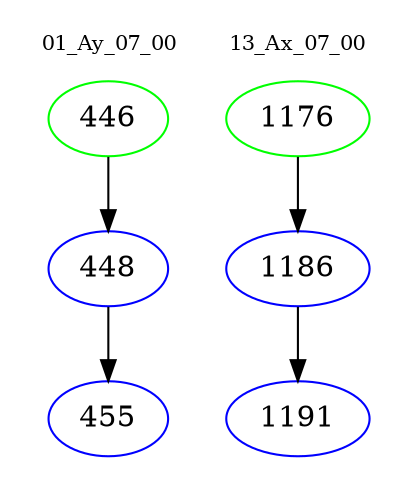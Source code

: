 digraph{
subgraph cluster_0 {
color = white
label = "01_Ay_07_00";
fontsize=10;
T0_446 [label="446", color="green"]
T0_446 -> T0_448 [color="black"]
T0_448 [label="448", color="blue"]
T0_448 -> T0_455 [color="black"]
T0_455 [label="455", color="blue"]
}
subgraph cluster_1 {
color = white
label = "13_Ax_07_00";
fontsize=10;
T1_1176 [label="1176", color="green"]
T1_1176 -> T1_1186 [color="black"]
T1_1186 [label="1186", color="blue"]
T1_1186 -> T1_1191 [color="black"]
T1_1191 [label="1191", color="blue"]
}
}
